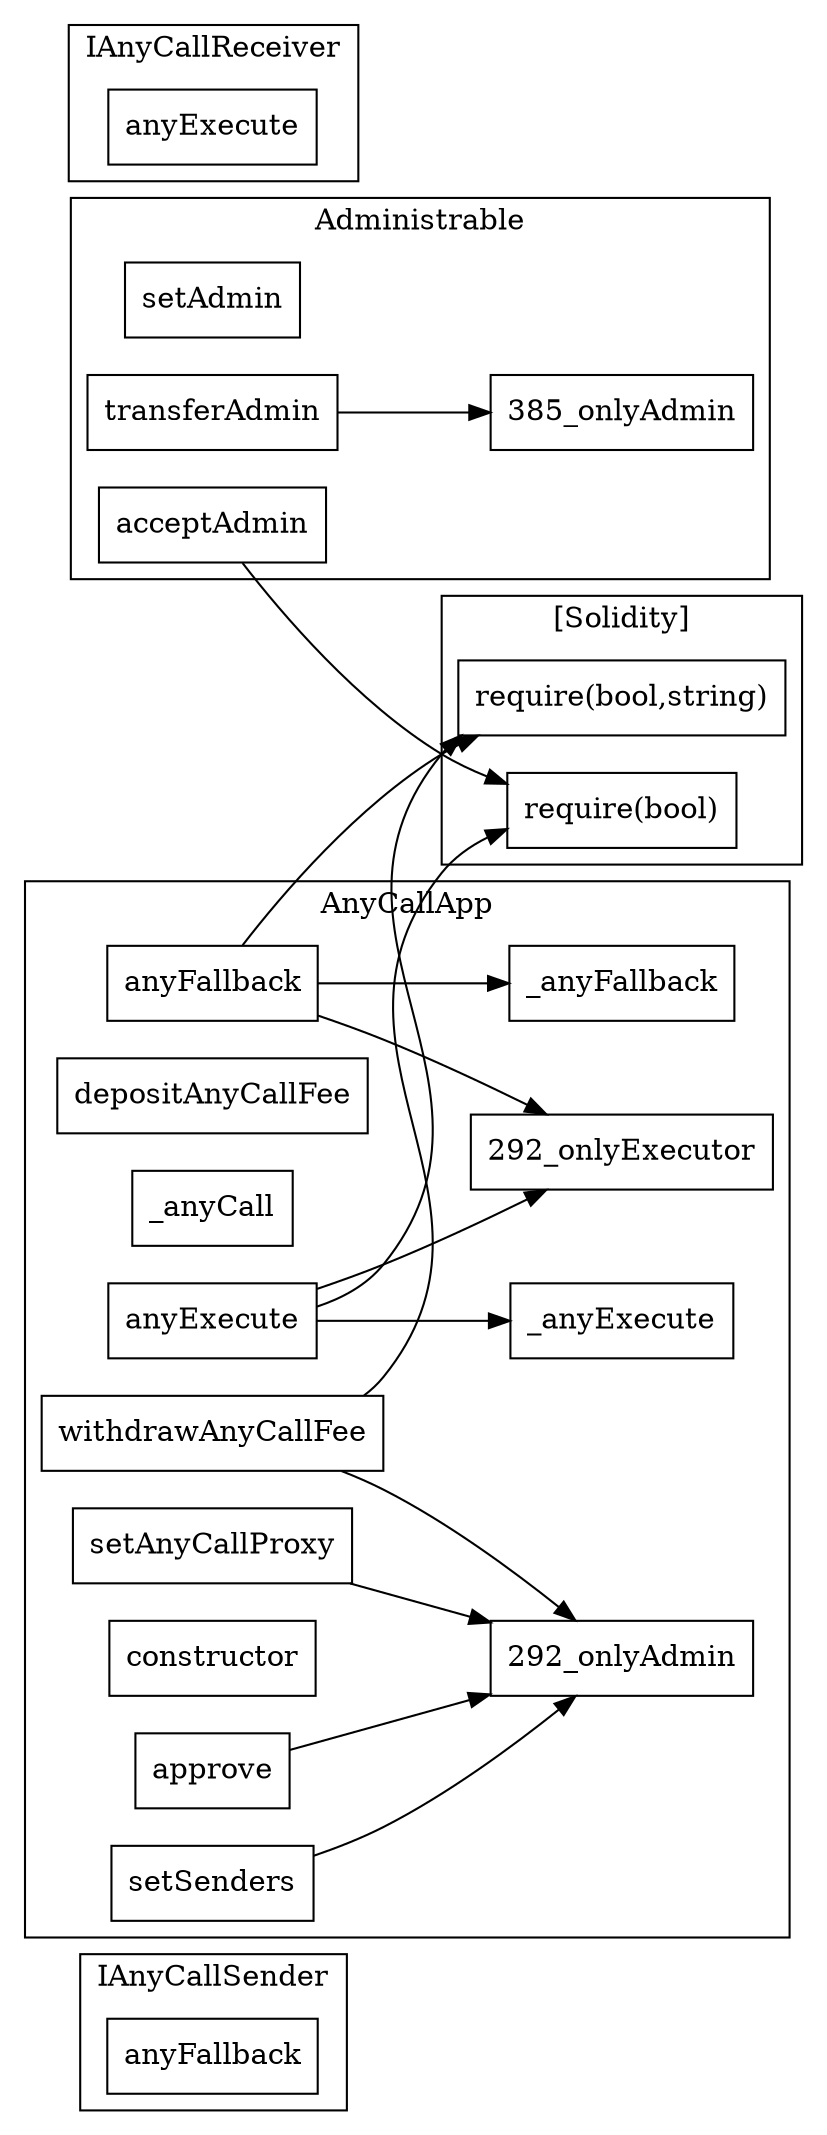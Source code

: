 strict digraph {
rankdir="LR"
node [shape=box]
subgraph cluster_520_IAnyCallSender {
label = "IAnyCallSender"
"520_anyFallback" [label="anyFallback"]
}subgraph cluster_385_Administrable {
label = "Administrable"
"385_setAdmin" [label="setAdmin"]
"385_transferAdmin" [label="transferAdmin"]
"385_acceptAdmin" [label="acceptAdmin"]
"385_transferAdmin" -> "385_onlyAdmin"
}subgraph cluster_500_IAnyCallReceiver {
label = "IAnyCallReceiver"
"500_anyExecute" [label="anyExecute"]
}subgraph cluster_292_AnyCallApp {
label = "AnyCallApp"
"292__anyFallback" [label="_anyFallback"]
"292_approve" [label="approve"]
"292__anyExecute" [label="_anyExecute"]
"292_depositAnyCallFee" [label="depositAnyCallFee"]
"292__anyCall" [label="_anyCall"]
"292_anyFallback" [label="anyFallback"]
"292_setAnyCallProxy" [label="setAnyCallProxy"]
"292_setSenders" [label="setSenders"]
"292_constructor" [label="constructor"]
"292_anyExecute" [label="anyExecute"]
"292_withdrawAnyCallFee" [label="withdrawAnyCallFee"]
"292_anyFallback" -> "292__anyFallback"
"292_setAnyCallProxy" -> "292_onlyAdmin"
"292_withdrawAnyCallFee" -> "292_onlyAdmin"
"292_anyExecute" -> "292__anyExecute"
"292_setSenders" -> "292_onlyAdmin"
"292_anyFallback" -> "292_onlyExecutor"
"292_anyExecute" -> "292_onlyExecutor"
"292_approve" -> "292_onlyAdmin"
}subgraph cluster_solidity {
label = "[Solidity]"
"require(bool,string)" 
"require(bool)" 
"292_anyFallback" -> "require(bool,string)"
"292_withdrawAnyCallFee" -> "require(bool)"
"292_anyExecute" -> "require(bool,string)"
"385_acceptAdmin" -> "require(bool)"
}
}